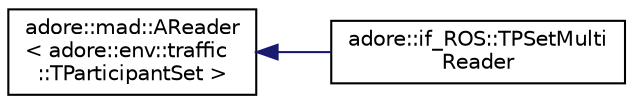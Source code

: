 digraph "Graphical Class Hierarchy"
{
 // LATEX_PDF_SIZE
  edge [fontname="Helvetica",fontsize="10",labelfontname="Helvetica",labelfontsize="10"];
  node [fontname="Helvetica",fontsize="10",shape=record];
  rankdir="LR";
  Node0 [label="adore::mad::AReader\l\< adore::env::traffic\l::TParticipantSet \>",height=0.2,width=0.4,color="black", fillcolor="white", style="filled",URL="$classadore_1_1mad_1_1AReader.html",tooltip=" "];
  Node0 -> Node1 [dir="back",color="midnightblue",fontsize="10",style="solid",fontname="Helvetica"];
  Node1 [label="adore::if_ROS::TPSetMulti\lReader",height=0.2,width=0.4,color="black", fillcolor="white", style="filled",URL="$classadore_1_1if__ROS_1_1TPSetMultiReader.html",tooltip="TPSetMultiReader reads two ros topics and combines data from both."];
}

